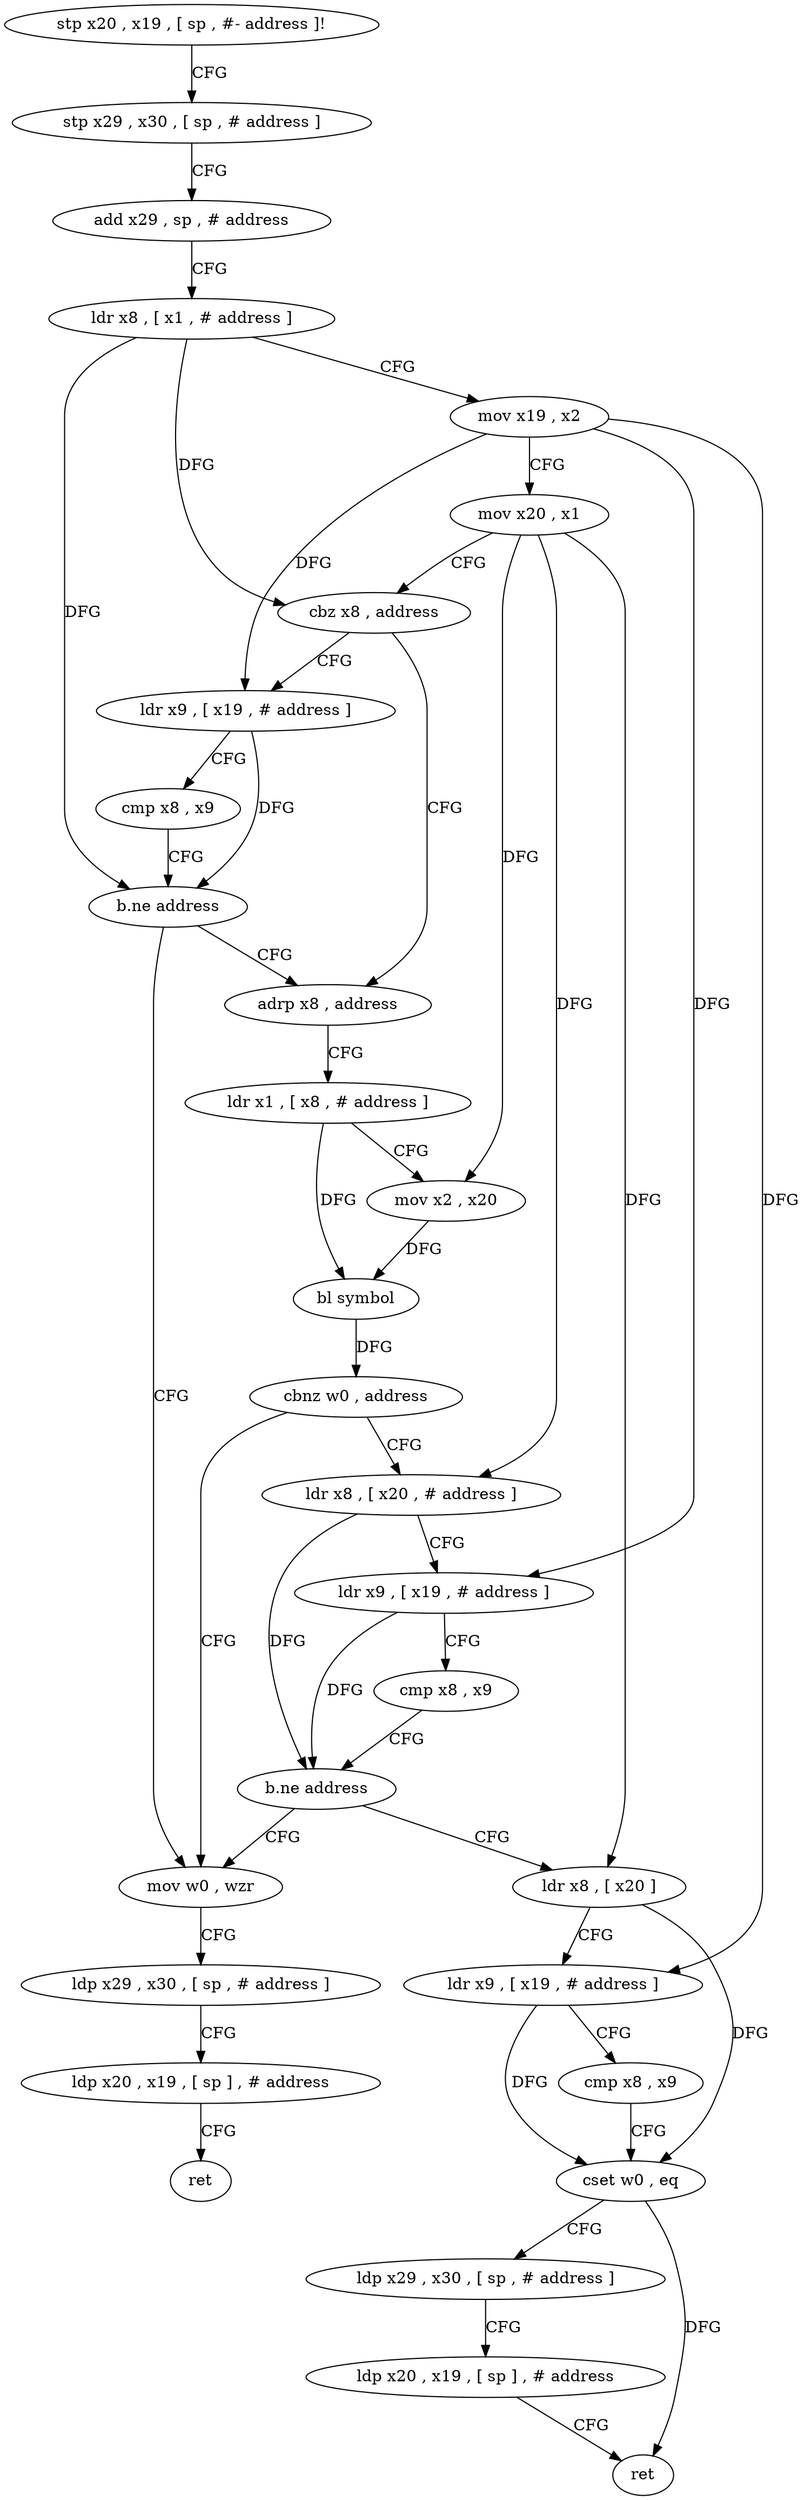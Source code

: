 digraph "func" {
"4215936" [label = "stp x20 , x19 , [ sp , #- address ]!" ]
"4215940" [label = "stp x29 , x30 , [ sp , # address ]" ]
"4215944" [label = "add x29 , sp , # address" ]
"4215948" [label = "ldr x8 , [ x1 , # address ]" ]
"4215952" [label = "mov x19 , x2" ]
"4215956" [label = "mov x20 , x1" ]
"4215960" [label = "cbz x8 , address" ]
"4215976" [label = "adrp x8 , address" ]
"4215964" [label = "ldr x9 , [ x19 , # address ]" ]
"4215980" [label = "ldr x1 , [ x8 , # address ]" ]
"4215984" [label = "mov x2 , x20" ]
"4215988" [label = "bl symbol" ]
"4215992" [label = "cbnz w0 , address" ]
"4216040" [label = "mov w0 , wzr" ]
"4215996" [label = "ldr x8 , [ x20 , # address ]" ]
"4215968" [label = "cmp x8 , x9" ]
"4215972" [label = "b.ne address" ]
"4216044" [label = "ldp x29 , x30 , [ sp , # address ]" ]
"4216048" [label = "ldp x20 , x19 , [ sp ] , # address" ]
"4216052" [label = "ret" ]
"4216000" [label = "ldr x9 , [ x19 , # address ]" ]
"4216004" [label = "cmp x8 , x9" ]
"4216008" [label = "b.ne address" ]
"4216012" [label = "ldr x8 , [ x20 ]" ]
"4216016" [label = "ldr x9 , [ x19 , # address ]" ]
"4216020" [label = "cmp x8 , x9" ]
"4216024" [label = "cset w0 , eq" ]
"4216028" [label = "ldp x29 , x30 , [ sp , # address ]" ]
"4216032" [label = "ldp x20 , x19 , [ sp ] , # address" ]
"4216036" [label = "ret" ]
"4215936" -> "4215940" [ label = "CFG" ]
"4215940" -> "4215944" [ label = "CFG" ]
"4215944" -> "4215948" [ label = "CFG" ]
"4215948" -> "4215952" [ label = "CFG" ]
"4215948" -> "4215960" [ label = "DFG" ]
"4215948" -> "4215972" [ label = "DFG" ]
"4215952" -> "4215956" [ label = "CFG" ]
"4215952" -> "4215964" [ label = "DFG" ]
"4215952" -> "4216000" [ label = "DFG" ]
"4215952" -> "4216016" [ label = "DFG" ]
"4215956" -> "4215960" [ label = "CFG" ]
"4215956" -> "4215984" [ label = "DFG" ]
"4215956" -> "4215996" [ label = "DFG" ]
"4215956" -> "4216012" [ label = "DFG" ]
"4215960" -> "4215976" [ label = "CFG" ]
"4215960" -> "4215964" [ label = "CFG" ]
"4215976" -> "4215980" [ label = "CFG" ]
"4215964" -> "4215968" [ label = "CFG" ]
"4215964" -> "4215972" [ label = "DFG" ]
"4215980" -> "4215984" [ label = "CFG" ]
"4215980" -> "4215988" [ label = "DFG" ]
"4215984" -> "4215988" [ label = "DFG" ]
"4215988" -> "4215992" [ label = "DFG" ]
"4215992" -> "4216040" [ label = "CFG" ]
"4215992" -> "4215996" [ label = "CFG" ]
"4216040" -> "4216044" [ label = "CFG" ]
"4215996" -> "4216000" [ label = "CFG" ]
"4215996" -> "4216008" [ label = "DFG" ]
"4215968" -> "4215972" [ label = "CFG" ]
"4215972" -> "4216040" [ label = "CFG" ]
"4215972" -> "4215976" [ label = "CFG" ]
"4216044" -> "4216048" [ label = "CFG" ]
"4216048" -> "4216052" [ label = "CFG" ]
"4216000" -> "4216004" [ label = "CFG" ]
"4216000" -> "4216008" [ label = "DFG" ]
"4216004" -> "4216008" [ label = "CFG" ]
"4216008" -> "4216040" [ label = "CFG" ]
"4216008" -> "4216012" [ label = "CFG" ]
"4216012" -> "4216016" [ label = "CFG" ]
"4216012" -> "4216024" [ label = "DFG" ]
"4216016" -> "4216020" [ label = "CFG" ]
"4216016" -> "4216024" [ label = "DFG" ]
"4216020" -> "4216024" [ label = "CFG" ]
"4216024" -> "4216028" [ label = "CFG" ]
"4216024" -> "4216036" [ label = "DFG" ]
"4216028" -> "4216032" [ label = "CFG" ]
"4216032" -> "4216036" [ label = "CFG" ]
}
